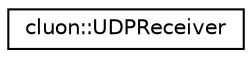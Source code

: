 digraph "Graphical Class Hierarchy"
{
 // LATEX_PDF_SIZE
  edge [fontname="Helvetica",fontsize="10",labelfontname="Helvetica",labelfontsize="10"];
  node [fontname="Helvetica",fontsize="10",shape=record];
  rankdir="LR";
  Node0 [label="cluon::UDPReceiver",height=0.2,width=0.4,color="black", fillcolor="white", style="filled",URL="$classcluon_1_1UDPReceiver.html",tooltip=" "];
}
